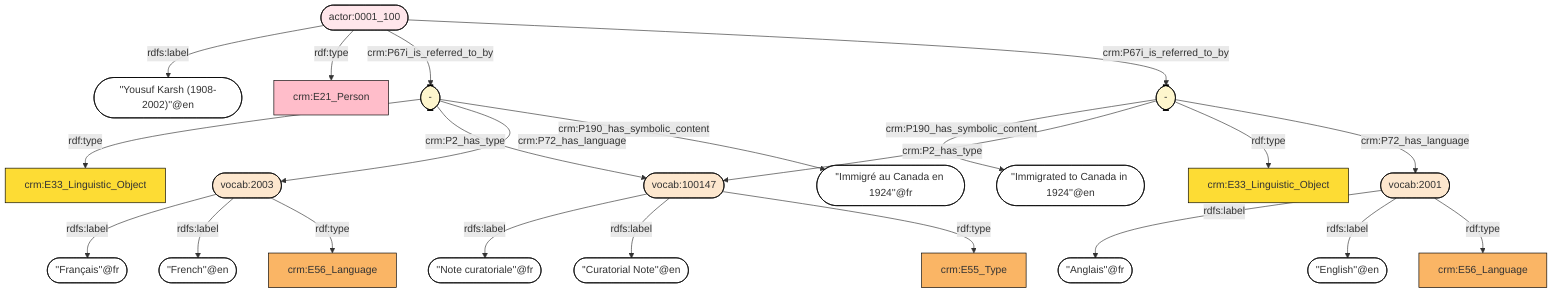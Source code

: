 flowchart TD
classDef Literal fill:#ffffff,stroke:#000000;
classDef Literal_URI fill:,stroke:;
classDef E1_CRM_Entity fill:#ffffff,stroke:#000000;
classDef E1_CRM_Entity_URI fill:#ffffff,stroke:#000000;
classDef E2_Temporal_Entity fill:#82c3ec,stroke:#000000;
classDef E2_Temporal_Entity_URI fill:#d2e9f9,stroke:#000000;
classDef E55_Type fill:#fab565,stroke:#000000;
classDef E55_Type_URI fill:#fde7ce,stroke:#000000;
classDef E52_Time-Span fill:#86bcc8,stroke:#000000;
classDef E52_Time-Span_URI fill:#dcebef,stroke:#000000;
classDef E41_Appellation fill:#fef3ba,stroke:#000000;
classDef E41_Appellation_URI fill:#fffae6,stroke:#000000;
classDef E53_Place fill:#94cc7d,stroke:#000000;
classDef E53_Place_URI fill:#e1f1da,stroke:#000000;
classDef E77_Persistent_Item fill:#ffffff,stroke:#000000;
classDef E77_Persistent_Item_URI fill:#ffffff,stroke:#000000;
classDef E28_Conceptual_Object fill:#fddc34,stroke:#000000;
classDef E28_Conceptual_Object_URI fill:#fef6cd,stroke:#000000;
classDef E18_Physical_Thing fill:#e1ba9c,stroke:#000000;
classDef E18_Physical_Thing_URI fill:#f3e5d8,stroke:#000000;
classDef E39_Actor fill:#ffbdca,stroke:#000000;
classDef E39_Actor_URI fill:#ffe6eb,stroke:#000000;
classDef PC0_Typed_CRM_Property fill:#cc80ff,stroke:#000000;
classDef PC0_Typed_CRM_Property_URI fill:#ebccff,stroke:#000000;
classDef Multi fill:#cccccc,stroke:#000000;
classDef Multi_URI fill:#cccccc,stroke:#000000;
0(["-"]) -->|crm:P190_has_symbolic_content| 1(["''Immigrated to Canada in 1924''@en"]):::Literal
0(["-"]) -->|crm:P2_has_type| 2(["vocab:100147"])
2(["vocab:100147"]) -->|rdfs:label| 3(["''Note curatoriale''@fr"]):::Literal
4(["-"]):::E28_Conceptual_Object_URI -->|rdf:type| 5["crm:E33_Linguistic_Object"]:::E28_Conceptual_Object
2(["vocab:100147"]) -->|rdfs:label| 6(["''Curatorial Note''@en"]):::Literal
7(["vocab:2001"]) -->|rdfs:label| 8(["''Anglais''@fr"]):::Literal
4(["-"]) -->|crm:P2_has_type| 2(["vocab:100147"])
7(["vocab:2001"]) -->|rdfs:label| 9(["''English''@en"]):::Literal
10(["actor:0001_100"]) -->|rdfs:label| 11(["''Yousuf Karsh (1908-2002)''@en"]):::Literal
12(["vocab:2003"]) -->|rdfs:label| 13(["''Français''@fr"]):::Literal
10(["actor:0001_100"]):::E39_Actor_URI -->|rdf:type| 14["crm:E21_Person"]:::E39_Actor
12(["vocab:2003"]) -->|rdfs:label| 15(["''French''@en"]):::Literal
7(["vocab:2001"]):::E55_Type_URI -->|rdf:type| 16["crm:E56_Language"]:::E55_Type
10(["actor:0001_100"]) -->|crm:P67i_is_referred_to_by| 4(["-"])
0(["-"]):::E28_Conceptual_Object_URI -->|rdf:type| 17["crm:E33_Linguistic_Object"]:::E28_Conceptual_Object
0(["-"]) -->|crm:P72_has_language| 7(["vocab:2001"])
10(["actor:0001_100"]) -->|crm:P67i_is_referred_to_by| 0(["-"])
4(["-"]) -->|crm:P72_has_language| 12(["vocab:2003"])
2(["vocab:100147"]):::E55_Type_URI -->|rdf:type| 18["crm:E55_Type"]:::E55_Type
4(["-"]) -->|crm:P190_has_symbolic_content| 19(["''Immigré au Canada en 1924''@fr"]):::Literal
12(["vocab:2003"]):::E55_Type_URI -->|rdf:type| 20["crm:E56_Language"]:::E55_Type